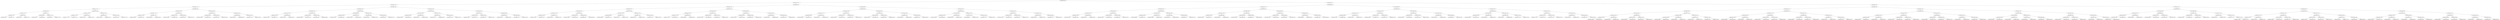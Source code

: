digraph G{
484048242 [label="Node{data=[3822, 3822]}"]
484048242 -> 2021310589
2021310589 [label="Node{data=[2671, 2671]}"]
2021310589 -> 629619532
629619532 [label="Node{data=[2074, 2074]}"]
629619532 -> 1891809349
1891809349 [label="Node{data=[1192, 1192]}"]
1891809349 -> 597944642
597944642 [label="Node{data=[1176, 1176]}"]
597944642 -> 225754211
225754211 [label="Node{data=[785, 785]}"]
225754211 -> 288730074
288730074 [label="Node{data=[719, 719]}"]
288730074 -> 1951410473
1951410473 [label="Node{data=[702, 702]}"]
1951410473 -> 1216685848
1216685848 [label="Node{data=[673, 673]}"]
1951410473 -> 1614417359
1614417359 [label="Node{data=[714, 714]}"]
288730074 -> 1550647657
1550647657 [label="Node{data=[756, 756]}"]
1550647657 -> 687956652
687956652 [label="Node{data=[749, 749]}"]
1550647657 -> 1214066035
1214066035 [label="Node{data=[776, 776]}"]
225754211 -> 2017002946
2017002946 [label="Node{data=[871, 871]}"]
2017002946 -> 1290479077
1290479077 [label="Node{data=[805, 805]}"]
1290479077 -> 1851599574
1851599574 [label="Node{data=[804, 804]}"]
1290479077 -> 1338680539
1338680539 [label="Node{data=[806, 806]}"]
2017002946 -> 2137898997
2137898997 [label="Node{data=[1174, 1174]}"]
2137898997 -> 1782348272
1782348272 [label="Node{data=[885, 885]}"]
2137898997 -> 1840313851
1840313851 [label="Node{data=[1175, 1175]}"]
597944642 -> 2009491690
2009491690 [label="Node{data=[1184, 1184]}"]
2009491690 -> 1699148784
1699148784 [label="Node{data=[1180, 1180]}"]
1699148784 -> 1824318801
1824318801 [label="Node{data=[1178, 1178]}"]
1824318801 -> 105499152
105499152 [label="Node{data=[1177, 1177]}"]
1824318801 -> 1108112139
1108112139 [label="Node{data=[1179, 1179]}"]
1699148784 -> 268943817
268943817 [label="Node{data=[1182, 1182]}"]
268943817 -> 463091957
463091957 [label="Node{data=[1181, 1181]}"]
268943817 -> 1405839580
1405839580 [label="Node{data=[1183, 1183]}"]
2009491690 -> 1929305477
1929305477 [label="Node{data=[1188, 1188]}"]
1929305477 -> 1557742490
1557742490 [label="Node{data=[1186, 1186]}"]
1557742490 -> 374248804
374248804 [label="Node{data=[1185, 1185]}"]
1557742490 -> 516657913
516657913 [label="Node{data=[1187, 1187]}"]
1929305477 -> 450721360
450721360 [label="Node{data=[1190, 1190]}"]
450721360 -> 202253058
202253058 [label="Node{data=[1189, 1189]}"]
450721360 -> 1854501458
1854501458 [label="Node{data=[1191, 1191]}"]
1891809349 -> 748124448
748124448 [label="Node{data=[2058, 2058]}"]
748124448 -> 1560929556
1560929556 [label="Node{data=[1629, 1629]}"]
1560929556 -> 543349636
543349636 [label="Node{data=[1511, 1511]}"]
543349636 -> 89929272
89929272 [label="Node{data=[1194, 1194]}"]
89929272 -> 311755210
311755210 [label="Node{data=[1193, 1193]}"]
89929272 -> 2516937
2516937 [label="Node{data=[1195, 1195]}"]
543349636 -> 908997298
908997298 [label="Node{data=[1577, 1577]}"]
908997298 -> 1386688441
1386688441 [label="Node{data=[1530, 1530]}"]
908997298 -> 1753673590
1753673590 [label="Node{data=[1580, 1580]}"]
1560929556 -> 1529726336
1529726336 [label="Node{data=[2054, 2054]}"]
1529726336 -> 483514357
483514357 [label="Node{data=[1795, 1795]}"]
483514357 -> 2002839857
2002839857 [label="Node{data=[1638, 1638]}"]
483514357 -> 675431924
675431924 [label="Node{data=[2053, 2053]}"]
1529726336 -> 494310585
494310585 [label="Node{data=[2056, 2056]}"]
494310585 -> 260740765
260740765 [label="Node{data=[2055, 2055]}"]
494310585 -> 2144591676
2144591676 [label="Node{data=[2057, 2057]}"]
748124448 -> 1157912791
1157912791 [label="Node{data=[2066, 2066]}"]
1157912791 -> 1828638610
1828638610 [label="Node{data=[2062, 2062]}"]
1828638610 -> 932942574
932942574 [label="Node{data=[2060, 2060]}"]
932942574 -> 1448120606
1448120606 [label="Node{data=[2059, 2059]}"]
932942574 -> 829798883
829798883 [label="Node{data=[2061, 2061]}"]
1828638610 -> 736981504
736981504 [label="Node{data=[2064, 2064]}"]
736981504 -> 1082820977
1082820977 [label="Node{data=[2063, 2063]}"]
736981504 -> 310388767
310388767 [label="Node{data=[2065, 2065]}"]
1157912791 -> 237383949
237383949 [label="Node{data=[2070, 2070]}"]
237383949 -> 1318797243
1318797243 [label="Node{data=[2068, 2068]}"]
1318797243 -> 1523508760
1523508760 [label="Node{data=[2067, 2067]}"]
1318797243 -> 1226702222
1226702222 [label="Node{data=[2069, 2069]}"]
237383949 -> 1988887545
1988887545 [label="Node{data=[2072, 2072]}"]
1988887545 -> 1644006516
1644006516 [label="Node{data=[2071, 2071]}"]
1988887545 -> 1278105717
1278105717 [label="Node{data=[2073, 2073]}"]
629619532 -> 1786326515
1786326515 [label="Node{data=[2602, 2602]}"]
1786326515 -> 2096916622
2096916622 [label="Node{data=[2586, 2586]}"]
2096916622 -> 1911539017
1911539017 [label="Node{data=[2082, 2082]}"]
1911539017 -> 1329387249
1329387249 [label="Node{data=[2078, 2078]}"]
1329387249 -> 1812560976
1812560976 [label="Node{data=[2076, 2076]}"]
1812560976 -> 1940836679
1940836679 [label="Node{data=[2075, 2075]}"]
1812560976 -> 2086967286
2086967286 [label="Node{data=[2077, 2077]}"]
1329387249 -> 1430670805
1430670805 [label="Node{data=[2080, 2080]}"]
1430670805 -> 1921663185
1921663185 [label="Node{data=[2079, 2079]}"]
1430670805 -> 2007733038
2007733038 [label="Node{data=[2081, 2081]}"]
1911539017 -> 791179530
791179530 [label="Node{data=[2546, 2546]}"]
791179530 -> 1223141855
1223141855 [label="Node{data=[2084, 2084]}"]
1223141855 -> 1758192858
1758192858 [label="Node{data=[2083, 2083]}"]
1223141855 -> 1129457678
1129457678 [label="Node{data=[2107, 2107]}"]
791179530 -> 790536527
790536527 [label="Node{data=[2584, 2584]}"]
790536527 -> 1522682914
1522682914 [label="Node{data=[2583, 2583]}"]
790536527 -> 1838714516
1838714516 [label="Node{data=[2585, 2585]}"]
2096916622 -> 1062783345
1062783345 [label="Node{data=[2594, 2594]}"]
1062783345 -> 1695945484
1695945484 [label="Node{data=[2590, 2590]}"]
1695945484 -> 763228368
763228368 [label="Node{data=[2588, 2588]}"]
763228368 -> 70793157
70793157 [label="Node{data=[2587, 2587]}"]
763228368 -> 2102556018
2102556018 [label="Node{data=[2589, 2589]}"]
1695945484 -> 680105895
680105895 [label="Node{data=[2592, 2592]}"]
680105895 -> 1789921558
1789921558 [label="Node{data=[2591, 2591]}"]
680105895 -> 796106138
796106138 [label="Node{data=[2593, 2593]}"]
1062783345 -> 1105495267
1105495267 [label="Node{data=[2598, 2598]}"]
1105495267 -> 624170967
624170967 [label="Node{data=[2596, 2596]}"]
624170967 -> 1327907550
1327907550 [label="Node{data=[2595, 2595]}"]
624170967 -> 2081069549
2081069549 [label="Node{data=[2597, 2597]}"]
1105495267 -> 430758163
430758163 [label="Node{data=[2600, 2600]}"]
430758163 -> 472117086
472117086 [label="Node{data=[2599, 2599]}"]
430758163 -> 1634631350
1634631350 [label="Node{data=[2601, 2601]}"]
1786326515 -> 1224955527
1224955527 [label="Node{data=[2618, 2618]}"]
1224955527 -> 915962613
915962613 [label="Node{data=[2610, 2610]}"]
915962613 -> 893528679
893528679 [label="Node{data=[2606, 2606]}"]
893528679 -> 659257783
659257783 [label="Node{data=[2604, 2604]}"]
659257783 -> 1957672119
1957672119 [label="Node{data=[2603, 2603]}"]
659257783 -> 26556165
26556165 [label="Node{data=[2605, 2605]}"]
893528679 -> 631252034
631252034 [label="Node{data=[2608, 2608]}"]
631252034 -> 1507489664
1507489664 [label="Node{data=[2607, 2607]}"]
631252034 -> 1348041216
1348041216 [label="Node{data=[2609, 2609]}"]
915962613 -> 2019316241
2019316241 [label="Node{data=[2614, 2614]}"]
2019316241 -> 1551563628
1551563628 [label="Node{data=[2612, 2612]}"]
1551563628 -> 1452728596
1452728596 [label="Node{data=[2611, 2611]}"]
1551563628 -> 1292110012
1292110012 [label="Node{data=[2613, 2613]}"]
2019316241 -> 1473382359
1473382359 [label="Node{data=[2616, 2616]}"]
1473382359 -> 1559767002
1559767002 [label="Node{data=[2615, 2615]}"]
1473382359 -> 1023931152
1023931152 [label="Node{data=[2617, 2617]}"]
1224955527 -> 1353407972
1353407972 [label="Node{data=[2626, 2626]}"]
1353407972 -> 385881241
385881241 [label="Node{data=[2622, 2622]}"]
385881241 -> 173750100
173750100 [label="Node{data=[2620, 2620]}"]
173750100 -> 147249788
147249788 [label="Node{data=[2619, 2619]}"]
173750100 -> 34136829
34136829 [label="Node{data=[2621, 2621]}"]
385881241 -> 356223737
356223737 [label="Node{data=[2624, 2624]}"]
356223737 -> 1175060125
1175060125 [label="Node{data=[2623, 2623]}"]
356223737 -> 2015545626
2015545626 [label="Node{data=[2625, 2625]}"]
1353407972 -> 1039713257
1039713257 [label="Node{data=[2630, 2630]}"]
1039713257 -> 1952312045
1952312045 [label="Node{data=[2628, 2628]}"]
1952312045 -> 2099847149
2099847149 [label="Node{data=[2627, 2627]}"]
1952312045 -> 330130251
330130251 [label="Node{data=[2629, 2629]}"]
1039713257 -> 1756437852
1756437852 [label="Node{data=[2669, 2669]}"]
1756437852 -> 1939904549
1939904549 [label="Node{data=[2631, 2631]}"]
1756437852 -> 1178810315
1178810315 [label="Node{data=[2670, 2670]}"]
2021310589 -> 1041019763
1041019763 [label="Node{data=[3507, 3507]}"]
1041019763 -> 1589051923
1589051923 [label="Node{data=[2746, 2746]}"]
1589051923 -> 698472528
698472528 [label="Node{data=[2687, 2687]}"]
698472528 -> 1979928512
1979928512 [label="Node{data=[2679, 2679]}"]
1979928512 -> 760216920
760216920 [label="Node{data=[2675, 2675]}"]
760216920 -> 1259263352
1259263352 [label="Node{data=[2673, 2673]}"]
1259263352 -> 1816848145
1816848145 [label="Node{data=[2672, 2672]}"]
1259263352 -> 6019095
6019095 [label="Node{data=[2674, 2674]}"]
760216920 -> 1378631801
1378631801 [label="Node{data=[2677, 2677]}"]
1378631801 -> 1874127441
1874127441 [label="Node{data=[2676, 2676]}"]
1378631801 -> 1425926873
1425926873 [label="Node{data=[2678, 2678]}"]
1979928512 -> 179833649
179833649 [label="Node{data=[2683, 2683]}"]
179833649 -> 975678871
975678871 [label="Node{data=[2681, 2681]}"]
975678871 -> 1921597152
1921597152 [label="Node{data=[2680, 2680]}"]
975678871 -> 1226418506
1226418506 [label="Node{data=[2682, 2682]}"]
179833649 -> 53662427
53662427 [label="Node{data=[2685, 2685]}"]
53662427 -> 83790911
83790911 [label="Node{data=[2684, 2684]}"]
53662427 -> 1060887678
1060887678 [label="Node{data=[2686, 2686]}"]
698472528 -> 996962602
996962602 [label="Node{data=[2729, 2729]}"]
996962602 -> 777902230
777902230 [label="Node{data=[2725, 2725]}"]
777902230 -> 1588733462
1588733462 [label="Node{data=[2689, 2689]}"]
1588733462 -> 1066125714
1066125714 [label="Node{data=[2688, 2688]}"]
1588733462 -> 1731594856
1731594856 [label="Node{data=[2724, 2724]}"]
777902230 -> 670037872
670037872 [label="Node{data=[2727, 2727]}"]
670037872 -> 1747117837
1747117837 [label="Node{data=[2726, 2726]}"]
670037872 -> 159675586
159675586 [label="Node{data=[2728, 2728]}"]
996962602 -> 1580620496
1580620496 [label="Node{data=[2733, 2733]}"]
1580620496 -> 104489489
104489489 [label="Node{data=[2731, 2731]}"]
104489489 -> 2036328276
2036328276 [label="Node{data=[2730, 2730]}"]
104489489 -> 1398259417
1398259417 [label="Node{data=[2732, 2732]}"]
1580620496 -> 1071357625
1071357625 [label="Node{data=[2735, 2735]}"]
1071357625 -> 1789151673
1789151673 [label="Node{data=[2734, 2734]}"]
1071357625 -> 1825011454
1825011454 [label="Node{data=[2736, 2736]}"]
1589051923 -> 34127049
34127049 [label="Node{data=[3478, 3478]}"]
34127049 -> 1631966311
1631966311 [label="Node{data=[2836, 2836]}"]
1631966311 -> 694460535
694460535 [label="Node{data=[2832, 2832]}"]
694460535 -> 2126730019
2126730019 [label="Node{data=[2775, 2775]}"]
2126730019 -> 971658950
971658950 [label="Node{data=[2761, 2761]}"]
2126730019 -> 1992514416
1992514416 [label="Node{data=[2831, 2831]}"]
694460535 -> 2057845447
2057845447 [label="Node{data=[2834, 2834]}"]
2057845447 -> 504771834
504771834 [label="Node{data=[2833, 2833]}"]
2057845447 -> 1965100440
1965100440 [label="Node{data=[2835, 2835]}"]
1631966311 -> 433438871
433438871 [label="Node{data=[2882, 2882]}"]
433438871 -> 571518824
571518824 [label="Node{data=[2851, 2851]}"]
571518824 -> 219086388
219086388 [label="Node{data=[2837, 2837]}"]
571518824 -> 1883140032
1883140032 [label="Node{data=[2869, 2869]}"]
433438871 -> 1205393448
1205393448 [label="Node{data=[2892, 2892]}"]
1205393448 -> 1611940948
1611940948 [label="Node{data=[2888, 2888]}"]
1205393448 -> 437381436
437381436 [label="Node{data=[3451, 3451]}"]
34127049 -> 424859089
424859089 [label="Node{data=[3486, 3486]}"]
424859089 -> 407521099
407521099 [label="Node{data=[3482, 3482]}"]
407521099 -> 1522435826
1522435826 [label="Node{data=[3480, 3480]}"]
1522435826 -> 1341381776
1341381776 [label="Node{data=[3479, 3479]}"]
1522435826 -> 1073771746
1073771746 [label="Node{data=[3481, 3481]}"]
407521099 -> 179966902
179966902 [label="Node{data=[3484, 3484]}"]
179966902 -> 614309125
614309125 [label="Node{data=[3483, 3483]}"]
179966902 -> 1968951898
1968951898 [label="Node{data=[3485, 3485]}"]
424859089 -> 918490999
918490999 [label="Node{data=[3490, 3490]}"]
918490999 -> 1824693685
1824693685 [label="Node{data=[3488, 3488]}"]
1824693685 -> 612319389
612319389 [label="Node{data=[3487, 3487]}"]
1824693685 -> 261984074
261984074 [label="Node{data=[3489, 3489]}"]
918490999 -> 1092091257
1092091257 [label="Node{data=[3505, 3505]}"]
1092091257 -> 968945627
968945627 [label="Node{data=[3491, 3491]}"]
1092091257 -> 1734683606
1734683606 [label="Node{data=[3506, 3506]}"]
1041019763 -> 73473967
73473967 [label="Node{data=[3650, 3650]}"]
73473967 -> 2053359215
2053359215 [label="Node{data=[3523, 3523]}"]
2053359215 -> 1147355343
1147355343 [label="Node{data=[3515, 3515]}"]
1147355343 -> 169277454
169277454 [label="Node{data=[3511, 3511]}"]
169277454 -> 101061252
101061252 [label="Node{data=[3509, 3509]}"]
101061252 -> 1647508629
1647508629 [label="Node{data=[3508, 3508]}"]
101061252 -> 1015655716
1015655716 [label="Node{data=[3510, 3510]}"]
169277454 -> 23258163
23258163 [label="Node{data=[3513, 3513]}"]
23258163 -> 935744681
935744681 [label="Node{data=[3512, 3512]}"]
23258163 -> 1122353296
1122353296 [label="Node{data=[3514, 3514]}"]
1147355343 -> 871671141
871671141 [label="Node{data=[3519, 3519]}"]
871671141 -> 622955604
622955604 [label="Node{data=[3517, 3517]}"]
622955604 -> 549975877
549975877 [label="Node{data=[3516, 3516]}"]
622955604 -> 1279935117
1279935117 [label="Node{data=[3518, 3518]}"]
871671141 -> 1518537196
1518537196 [label="Node{data=[3521, 3521]}"]
1518537196 -> 1944681924
1944681924 [label="Node{data=[3520, 3520]}"]
1518537196 -> 1812709667
1812709667 [label="Node{data=[3522, 3522]}"]
2053359215 -> 1925953541
1925953541 [label="Node{data=[3642, 3642]}"]
1925953541 -> 818217945
818217945 [label="Node{data=[3638, 3638]}"]
818217945 -> 142237528
142237528 [label="Node{data=[3636, 3636]}"]
142237528 -> 977966509
977966509 [label="Node{data=[3524, 3524]}"]
142237528 -> 367925617
367925617 [label="Node{data=[3637, 3637]}"]
818217945 -> 221055966
221055966 [label="Node{data=[3640, 3640]}"]
221055966 -> 1475810748
1475810748 [label="Node{data=[3639, 3639]}"]
221055966 -> 972948754
972948754 [label="Node{data=[3641, 3641]}"]
1925953541 -> 1555998413
1555998413 [label="Node{data=[3646, 3646]}"]
1555998413 -> 967325055
967325055 [label="Node{data=[3644, 3644]}"]
967325055 -> 1444777219
1444777219 [label="Node{data=[3643, 3643]}"]
967325055 -> 528663623
528663623 [label="Node{data=[3645, 3645]}"]
1555998413 -> 908296628
908296628 [label="Node{data=[3648, 3648]}"]
908296628 -> 1322797506
1322797506 [label="Node{data=[3647, 3647]}"]
908296628 -> 1947709583
1947709583 [label="Node{data=[3649, 3649]}"]
73473967 -> 2109661878
2109661878 [label="Node{data=[3750, 3750]}"]
2109661878 -> 1471865492
1471865492 [label="Node{data=[3658, 3658]}"]
1471865492 -> 1528834040
1528834040 [label="Node{data=[3654, 3654]}"]
1528834040 -> 310015963
310015963 [label="Node{data=[3652, 3652]}"]
310015963 -> 408657008
408657008 [label="Node{data=[3651, 3651]}"]
310015963 -> 410350509
410350509 [label="Node{data=[3653, 3653]}"]
1528834040 -> 1110481084
1110481084 [label="Node{data=[3656, 3656]}"]
1110481084 -> 62253966
62253966 [label="Node{data=[3655, 3655]}"]
1110481084 -> 1204379540
1204379540 [label="Node{data=[3657, 3657]}"]
1471865492 -> 1947378907
1947378907 [label="Node{data=[3746, 3746]}"]
1947378907 -> 849422237
849422237 [label="Node{data=[3707, 3707]}"]
849422237 -> 509891548
509891548 [label="Node{data=[3659, 3659]}"]
849422237 -> 324835963
324835963 [label="Node{data=[3745, 3745]}"]
1947378907 -> 1921634487
1921634487 [label="Node{data=[3748, 3748]}"]
1921634487 -> 1227857076
1227857076 [label="Node{data=[3747, 3747]}"]
1921634487 -> 1978256638
1978256638 [label="Node{data=[3749, 3749]}"]
2109661878 -> 43065210
43065210 [label="Node{data=[3758, 3758]}"]
43065210 -> 1042381815
1042381815 [label="Node{data=[3754, 3754]}"]
1042381815 -> 190749371
190749371 [label="Node{data=[3752, 3752]}"]
190749371 -> 812329234
812329234 [label="Node{data=[3751, 3751]}"]
190749371 -> 982227626
982227626 [label="Node{data=[3753, 3753]}"]
1042381815 -> 264282319
264282319 [label="Node{data=[3756, 3756]}"]
264282319 -> 1890875598
1890875598 [label="Node{data=[3755, 3755]}"]
264282319 -> 427748467
427748467 [label="Node{data=[3757, 3757]}"]
43065210 -> 2135321404
2135321404 [label="Node{data=[3816, 3816]}"]
2135321404 -> 1963616963
1963616963 [label="Node{data=[3760, 3760]}"]
1963616963 -> 648748708
648748708 [label="Node{data=[3759, 3759]}"]
1963616963 -> 1222140790
1222140790 [label="Node{data=[3799, 3799]}"]
2135321404 -> 67890906
67890906 [label="Node{data=[3820, 3820]}"]
67890906 -> 577880298
577880298 [label="Node{data=[3819, 3819]}"]
67890906 -> 1557242942
1557242942 [label="Node{data=[3821, 3821]}"]
484048242 -> 1461300993
1461300993 [label="Node{data=[4847, 4847]}"]
1461300993 -> 205518342
205518342 [label="Node{data=[3906, 3906]}"]
205518342 -> 551879163
551879163 [label="Node{data=[3874, 3874]}"]
551879163 -> 1900323213
1900323213 [label="Node{data=[3838, 3838]}"]
1900323213 -> 1799317763
1799317763 [label="Node{data=[3830, 3830]}"]
1799317763 -> 415444388
415444388 [label="Node{data=[3826, 3826]}"]
415444388 -> 270605726
270605726 [label="Node{data=[3824, 3824]}"]
270605726 -> 1144889054
1144889054 [label="Node{data=[3823, 3823]}"]
270605726 -> 1423609899
1423609899 [label="Node{data=[3825, 3825]}"]
415444388 -> 1433741593
1433741593 [label="Node{data=[3828, 3828]}"]
1433741593 -> 1302336452
1302336452 [label="Node{data=[3827, 3827]}"]
1433741593 -> 1707323328
1707323328 [label="Node{data=[3829, 3829]}"]
1799317763 -> 1704472731
1704472731 [label="Node{data=[3834, 3834]}"]
1704472731 -> 433709264
433709264 [label="Node{data=[3832, 3832]}"]
433709264 -> 1412099612
1412099612 [label="Node{data=[3831, 3831]}"]
433709264 -> 753919734
753919734 [label="Node{data=[3833, 3833]}"]
1704472731 -> 139921176
139921176 [label="Node{data=[3836, 3836]}"]
139921176 -> 1583266210
1583266210 [label="Node{data=[3835, 3835]}"]
139921176 -> 1569191547
1569191547 [label="Node{data=[3837, 3837]}"]
1900323213 -> 244085611
244085611 [label="Node{data=[3846, 3846]}"]
244085611 -> 1045678693
1045678693 [label="Node{data=[3842, 3842]}"]
1045678693 -> 367785892
367785892 [label="Node{data=[3840, 3840]}"]
367785892 -> 2008936268
2008936268 [label="Node{data=[3839, 3839]}"]
367785892 -> 440917499
440917499 [label="Node{data=[3841, 3841]}"]
1045678693 -> 988228660
988228660 [label="Node{data=[3844, 3844]}"]
988228660 -> 1895541275
1895541275 [label="Node{data=[3843, 3843]}"]
988228660 -> 1755638983
1755638983 [label="Node{data=[3845, 3845]}"]
244085611 -> 1286102061
1286102061 [label="Node{data=[3866, 3866]}"]
1286102061 -> 1328373504
1328373504 [label="Node{data=[3864, 3864]}"]
1328373504 -> 1647021964
1647021964 [label="Node{data=[3849, 3849]}"]
1328373504 -> 757499354
757499354 [label="Node{data=[3865, 3865]}"]
1286102061 -> 593624423
593624423 [label="Node{data=[3869, 3869]}"]
593624423 -> 110195540
110195540 [label="Node{data=[3867, 3867]}"]
593624423 -> 947440613
947440613 [label="Node{data=[3873, 3873]}"]
551879163 -> 560562533
560562533 [label="Node{data=[3890, 3890]}"]
560562533 -> 231725802
231725802 [label="Node{data=[3882, 3882]}"]
231725802 -> 4789204
4789204 [label="Node{data=[3878, 3878]}"]
4789204 -> 2115033051
2115033051 [label="Node{data=[3876, 3876]}"]
2115033051 -> 329192405
329192405 [label="Node{data=[3875, 3875]}"]
2115033051 -> 1618252742
1618252742 [label="Node{data=[3877, 3877]}"]
4789204 -> 686554031
686554031 [label="Node{data=[3880, 3880]}"]
686554031 -> 1354588006
1354588006 [label="Node{data=[3879, 3879]}"]
686554031 -> 1004011295
1004011295 [label="Node{data=[3881, 3881]}"]
231725802 -> 2147066112
2147066112 [label="Node{data=[3886, 3886]}"]
2147066112 -> 146283475
146283475 [label="Node{data=[3884, 3884]}"]
146283475 -> 851719117
851719117 [label="Node{data=[3883, 3883]}"]
146283475 -> 921640333
921640333 [label="Node{data=[3885, 3885]}"]
2147066112 -> 78400497
78400497 [label="Node{data=[3888, 3888]}"]
78400497 -> 1275248180
1275248180 [label="Node{data=[3887, 3887]}"]
78400497 -> 1598797346
1598797346 [label="Node{data=[3889, 3889]}"]
560562533 -> 285657907
285657907 [label="Node{data=[3898, 3898]}"]
285657907 -> 1997797665
1997797665 [label="Node{data=[3894, 3894]}"]
1997797665 -> 783878889
783878889 [label="Node{data=[3892, 3892]}"]
783878889 -> 742474682
742474682 [label="Node{data=[3891, 3891]}"]
783878889 -> 188308050
188308050 [label="Node{data=[3893, 3893]}"]
1997797665 -> 1670078693
1670078693 [label="Node{data=[3896, 3896]}"]
1670078693 -> 84135999
84135999 [label="Node{data=[3895, 3895]}"]
1670078693 -> 603525046
603525046 [label="Node{data=[3897, 3897]}"]
285657907 -> 1649617489
1649617489 [label="Node{data=[3902, 3902]}"]
1649617489 -> 1516757686
1516757686 [label="Node{data=[3900, 3900]}"]
1516757686 -> 1098798061
1098798061 [label="Node{data=[3899, 3899]}"]
1516757686 -> 705781963
705781963 [label="Node{data=[3901, 3901]}"]
1649617489 -> 1374410362
1374410362 [label="Node{data=[3904, 3904]}"]
1374410362 -> 880606371
880606371 [label="Node{data=[3903, 3903]}"]
1374410362 -> 120467706
120467706 [label="Node{data=[3905, 3905]}"]
205518342 -> 639115244
639115244 [label="Node{data=[3938, 3938]}"]
639115244 -> 693060947
693060947 [label="Node{data=[3922, 3922]}"]
693060947 -> 2055552317
2055552317 [label="Node{data=[3914, 3914]}"]
2055552317 -> 207256439
207256439 [label="Node{data=[3910, 3910]}"]
207256439 -> 1784406639
1784406639 [label="Node{data=[3908, 3908]}"]
1784406639 -> 963463082
963463082 [label="Node{data=[3907, 3907]}"]
1784406639 -> 1783818607
1783818607 [label="Node{data=[3909, 3909]}"]
207256439 -> 890025617
890025617 [label="Node{data=[3912, 3912]}"]
890025617 -> 7430853
7430853 [label="Node{data=[3911, 3911]}"]
890025617 -> 1408378230
1408378230 [label="Node{data=[3913, 3913]}"]
2055552317 -> 781629430
781629430 [label="Node{data=[3918, 3918]}"]
781629430 -> 2122196107
2122196107 [label="Node{data=[3916, 3916]}"]
2122196107 -> 1972508363
1972508363 [label="Node{data=[3915, 3915]}"]
2122196107 -> 923358362
923358362 [label="Node{data=[3917, 3917]}"]
781629430 -> 742096010
742096010 [label="Node{data=[3920, 3920]}"]
742096010 -> 594436090
594436090 [label="Node{data=[3919, 3919]}"]
742096010 -> 1185886482
1185886482 [label="Node{data=[3921, 3921]}"]
693060947 -> 998179033
998179033 [label="Node{data=[3930, 3930]}"]
998179033 -> 1280828432
1280828432 [label="Node{data=[3926, 3926]}"]
1280828432 -> 496497647
496497647 [label="Node{data=[3924, 3924]}"]
496497647 -> 571438830
571438830 [label="Node{data=[3923, 3923]}"]
496497647 -> 1630917566
1630917566 [label="Node{data=[3925, 3925]}"]
1280828432 -> 313646316
313646316 [label="Node{data=[3928, 3928]}"]
313646316 -> 807099870
807099870 [label="Node{data=[3927, 3927]}"]
313646316 -> 1769665845
1769665845 [label="Node{data=[3929, 3929]}"]
998179033 -> 647852935
647852935 [label="Node{data=[3934, 3934]}"]
647852935 -> 978820356
978820356 [label="Node{data=[3932, 3932]}"]
978820356 -> 1355338301
1355338301 [label="Node{data=[3931, 3931]}"]
978820356 -> 1856325196
1856325196 [label="Node{data=[3933, 3933]}"]
647852935 -> 594084180
594084180 [label="Node{data=[3936, 3936]}"]
594084180 -> 634394496
634394496 [label="Node{data=[3935, 3935]}"]
594084180 -> 857694269
857694269 [label="Node{data=[3937, 3937]}"]
639115244 -> 2009913140
2009913140 [label="Node{data=[4746, 4746]}"]
2009913140 -> 474225464
474225464 [label="Node{data=[3946, 3946]}"]
474225464 -> 957182759
957182759 [label="Node{data=[3942, 3942]}"]
957182759 -> 1910239923
1910239923 [label="Node{data=[3940, 3940]}"]
1910239923 -> 1623195339
1623195339 [label="Node{data=[3939, 3939]}"]
1910239923 -> 1553904703
1553904703 [label="Node{data=[3941, 3941]}"]
957182759 -> 249065664
249065664 [label="Node{data=[3944, 3944]}"]
249065664 -> 540562882
540562882 [label="Node{data=[3943, 3943]}"]
249065664 -> 1072606888
1072606888 [label="Node{data=[3945, 3945]}"]
474225464 -> 385407526
385407526 [label="Node{data=[4382, 4382]}"]
385407526 -> 1533802057
1533802057 [label="Node{data=[3948, 3948]}"]
1533802057 -> 966737571
966737571 [label="Node{data=[3947, 3947]}"]
1533802057 -> 1934515414
1934515414 [label="Node{data=[3949, 3949]}"]
385407526 -> 599228787
599228787 [label="Node{data=[4744, 4744]}"]
599228787 -> 669704946
669704946 [label="Node{data=[4707, 4707]}"]
599228787 -> 1740683914
1740683914 [label="Node{data=[4745, 4745]}"]
2009913140 -> 1726603848
1726603848 [label="Node{data=[4754, 4754]}"]
1726603848 -> 2043300863
2043300863 [label="Node{data=[4750, 4750]}"]
2043300863 -> 164092742
164092742 [label="Node{data=[4748, 4748]}"]
164092742 -> 1798382622
1798382622 [label="Node{data=[4747, 4747]}"]
164092742 -> 1122197650
1122197650 [label="Node{data=[4749, 4749]}"]
2043300863 -> 1776115330
1776115330 [label="Node{data=[4752, 4752]}"]
1776115330 -> 1593287956
1593287956 [label="Node{data=[4751, 4751]}"]
1776115330 -> 1015311104
1015311104 [label="Node{data=[4753, 4753]}"]
1726603848 -> 1706720242
1706720242 [label="Node{data=[4843, 4843]}"]
1706720242 -> 1712324745
1712324745 [label="Node{data=[4810, 4810]}"]
1712324745 -> 86824538
86824538 [label="Node{data=[4755, 4755]}"]
1712324745 -> 451899796
451899796 [label="Node{data=[4842, 4842]}"]
1706720242 -> 750578896
750578896 [label="Node{data=[4845, 4845]}"]
750578896 -> 1246668166
1246668166 [label="Node{data=[4844, 4844]}"]
750578896 -> 691221651
691221651 [label="Node{data=[4846, 4846]}"]
1461300993 -> 1219597296
1219597296 [label="Node{data=[6827, 6827]}"]
1219597296 -> 52440154
52440154 [label="Node{data=[6318, 6318]}"]
52440154 -> 1014881069
1014881069 [label="Node{data=[4879, 4879]}"]
1014881069 -> 215672733
215672733 [label="Node{data=[4863, 4863]}"]
215672733 -> 1211161573
1211161573 [label="Node{data=[4855, 4855]}"]
1211161573 -> 1248885829
1248885829 [label="Node{data=[4851, 4851]}"]
1248885829 -> 403075733
403075733 [label="Node{data=[4849, 4849]}"]
403075733 -> 1127979015
1127979015 [label="Node{data=[4848, 4848]}"]
403075733 -> 228236406
228236406 [label="Node{data=[4850, 4850]}"]
1248885829 -> 1145129940
1145129940 [label="Node{data=[4853, 4853]}"]
1145129940 -> 1878530835
1878530835 [label="Node{data=[4852, 4852]}"]
1145129940 -> 1880907083
1880907083 [label="Node{data=[4854, 4854]}"]
1211161573 -> 691803666
691803666 [label="Node{data=[4859, 4859]}"]
691803666 -> 1743648522
1743648522 [label="Node{data=[4857, 4857]}"]
1743648522 -> 1222793319
1222793319 [label="Node{data=[4856, 4856]}"]
1743648522 -> 1510384181
1510384181 [label="Node{data=[4858, 4858]}"]
691803666 -> 331588577
331588577 [label="Node{data=[4861, 4861]}"]
331588577 -> 463360820
463360820 [label="Node{data=[4860, 4860]}"]
331588577 -> 1105531200
1105531200 [label="Node{data=[4862, 4862]}"]
215672733 -> 782042179
782042179 [label="Node{data=[4871, 4871]}"]
782042179 -> 542078682
542078682 [label="Node{data=[4867, 4867]}"]
542078682 -> 1235322388
1235322388 [label="Node{data=[4865, 4865]}"]
1235322388 -> 547873137
547873137 [label="Node{data=[4864, 4864]}"]
1235322388 -> 1725847098
1725847098 [label="Node{data=[4866, 4866]}"]
542078682 -> 1031538077
1031538077 [label="Node{data=[4869, 4869]}"]
1031538077 -> 2015933696
2015933696 [label="Node{data=[4868, 4868]}"]
1031538077 -> 1729851165
1729851165 [label="Node{data=[4870, 4870]}"]
782042179 -> 1944095298
1944095298 [label="Node{data=[4875, 4875]}"]
1944095298 -> 778905934
778905934 [label="Node{data=[4873, 4873]}"]
778905934 -> 324016438
324016438 [label="Node{data=[4872, 4872]}"]
778905934 -> 797962182
797962182 [label="Node{data=[4874, 4874]}"]
1944095298 -> 1489683183
1489683183 [label="Node{data=[4877, 4877]}"]
1489683183 -> 531277793
531277793 [label="Node{data=[4876, 4876]}"]
1489683183 -> 203457675
203457675 [label="Node{data=[4878, 4878]}"]
1014881069 -> 1552005910
1552005910 [label="Node{data=[6302, 6302]}"]
1552005910 -> 1389545427
1389545427 [label="Node{data=[5516, 5516]}"]
1389545427 -> 411957191
411957191 [label="Node{data=[4883, 4883]}"]
411957191 -> 268516481
268516481 [label="Node{data=[4881, 4881]}"]
268516481 -> 1099525276
1099525276 [label="Node{data=[4880, 4880]}"]
268516481 -> 94488353
94488353 [label="Node{data=[4882, 4882]}"]
411957191 -> 1919237021
1919237021 [label="Node{data=[5468, 5468]}"]
1919237021 -> 1805251684
1805251684 [label="Node{data=[4930, 4930]}"]
1919237021 -> 1644070919
1644070919 [label="Node{data=[5503, 5503]}"]
1389545427 -> 1785582550
1785582550 [label="Node{data=[5664, 5664]}"]
1785582550 -> 823112917
823112917 [label="Node{data=[5529, 5529]}"]
823112917 -> 353455172
353455172 [label="Node{data=[5527, 5527]}"]
823112917 -> 3821649
3821649 [label="Node{data=[5543, 5543]}"]
1785582550 -> 80593123
80593123 [label="Node{data=[5881, 5881]}"]
80593123 -> 1218999731
1218999731 [label="Node{data=[5748, 5748]}"]
80593123 -> 1472492430
1472492430 [label="Node{data=[5983, 5983]}"]
1552005910 -> 95291903
95291903 [label="Node{data=[6310, 6310]}"]
95291903 -> 1863195505
1863195505 [label="Node{data=[6306, 6306]}"]
1863195505 -> 1686175438
1686175438 [label="Node{data=[6304, 6304]}"]
1686175438 -> 271366611
271366611 [label="Node{data=[6303, 6303]}"]
1686175438 -> 1706601432
1706601432 [label="Node{data=[6305, 6305]}"]
1863195505 -> 2054349197
2054349197 [label="Node{data=[6308, 6308]}"]
2054349197 -> 434574979
434574979 [label="Node{data=[6307, 6307]}"]
2054349197 -> 1819330125
1819330125 [label="Node{data=[6309, 6309]}"]
95291903 -> 1278629488
1278629488 [label="Node{data=[6314, 6314]}"]
1278629488 -> 564504818
564504818 [label="Node{data=[6312, 6312]}"]
564504818 -> 5759307
5759307 [label="Node{data=[6311, 6311]}"]
564504818 -> 1786711458
1786711458 [label="Node{data=[6313, 6313]}"]
1278629488 -> 335827787
335827787 [label="Node{data=[6316, 6316]}"]
335827787 -> 409639681
409639681 [label="Node{data=[6315, 6315]}"]
335827787 -> 663256318
663256318 [label="Node{data=[6317, 6317]}"]
52440154 -> 889743280
889743280 [label="Node{data=[6351, 6351]}"]
889743280 -> 52491345
52491345 [label="Node{data=[6334, 6334]}"]
52491345 -> 1339999655
1339999655 [label="Node{data=[6326, 6326]}"]
1339999655 -> 727007022
727007022 [label="Node{data=[6322, 6322]}"]
727007022 -> 1561782291
1561782291 [label="Node{data=[6320, 6320]}"]
1561782291 -> 1494228380
1494228380 [label="Node{data=[6319, 6319]}"]
1561782291 -> 1624901860
1624901860 [label="Node{data=[6321, 6321]}"]
727007022 -> 1660221342
1660221342 [label="Node{data=[6324, 6324]}"]
1660221342 -> 138993059
138993059 [label="Node{data=[6323, 6323]}"]
1660221342 -> 1374539211
1374539211 [label="Node{data=[6325, 6325]}"]
1339999655 -> 1631609402
1631609402 [label="Node{data=[6330, 6330]}"]
1631609402 -> 617427339
617427339 [label="Node{data=[6328, 6328]}"]
617427339 -> 1789285748
1789285748 [label="Node{data=[6327, 6327]}"]
617427339 -> 1436180094
1436180094 [label="Node{data=[6329, 6329]}"]
1631609402 -> 925480773
925480773 [label="Node{data=[6332, 6332]}"]
925480773 -> 2049280322
2049280322 [label="Node{data=[6331, 6331]}"]
925480773 -> 586182279
586182279 [label="Node{data=[6333, 6333]}"]
52491345 -> 622767369
622767369 [label="Node{data=[6343, 6343]}"]
622767369 -> 1601680752
1601680752 [label="Node{data=[6338, 6338]}"]
1601680752 -> 164513861
164513861 [label="Node{data=[6336, 6336]}"]
164513861 -> 686525357
686525357 [label="Node{data=[6335, 6335]}"]
164513861 -> 2026708316
2026708316 [label="Node{data=[6337, 6337]}"]
1601680752 -> 452197120
452197120 [label="Node{data=[6340, 6340]}"]
452197120 -> 1636041851
1636041851 [label="Node{data=[6339, 6339]}"]
452197120 -> 356932869
356932869 [label="Node{data=[6341, 6341]}"]
622767369 -> 91325708
91325708 [label="Node{data=[6347, 6347]}"]
91325708 -> 6247769
6247769 [label="Node{data=[6345, 6345]}"]
6247769 -> 1102655221
1102655221 [label="Node{data=[6344, 6344]}"]
6247769 -> 1714486706
1714486706 [label="Node{data=[6346, 6346]}"]
91325708 -> 1876970909
1876970909 [label="Node{data=[6349, 6349]}"]
1876970909 -> 367999141
367999141 [label="Node{data=[6348, 6348]}"]
1876970909 -> 497644139
497644139 [label="Node{data=[6350, 6350]}"]
889743280 -> 2090193153
2090193153 [label="Node{data=[6811, 6811]}"]
2090193153 -> 301266859
301266859 [label="Node{data=[6359, 6359]}"]
301266859 -> 2108874528
2108874528 [label="Node{data=[6355, 6355]}"]
2108874528 -> 727634135
727634135 [label="Node{data=[6353, 6353]}"]
727634135 -> 2039550308
2039550308 [label="Node{data=[6352, 6352]}"]
727634135 -> 1341057106
1341057106 [label="Node{data=[6354, 6354]}"]
2108874528 -> 617506128
617506128 [label="Node{data=[6357, 6357]}"]
617506128 -> 2043396470
2043396470 [label="Node{data=[6356, 6356]}"]
617506128 -> 144762138
144762138 [label="Node{data=[6358, 6358]}"]
301266859 -> 817115172
817115172 [label="Node{data=[6450, 6450]}"]
817115172 -> 1736910727
1736910727 [label="Node{data=[6375, 6375]}"]
1736910727 -> 1080072816
1080072816 [label="Node{data=[6360, 6360]}"]
1736910727 -> 1340550995
1340550995 [label="Node{data=[6409, 6409]}"]
817115172 -> 1589838747
1589838747 [label="Node{data=[6809, 6809]}"]
1589838747 -> 2534619
2534619 [label="Node{data=[6808, 6808]}"]
1589838747 -> 1154549173
1154549173 [label="Node{data=[6810, 6810]}"]
2090193153 -> 842672075
842672075 [label="Node{data=[6819, 6819]}"]
842672075 -> 1956849100
1956849100 [label="Node{data=[6815, 6815]}"]
1956849100 -> 1104551927
1104551927 [label="Node{data=[6813, 6813]}"]
1104551927 -> 233195221
233195221 [label="Node{data=[6812, 6812]}"]
1104551927 -> 1845570781
1845570781 [label="Node{data=[6814, 6814]}"]
1956849100 -> 65137044
65137044 [label="Node{data=[6817, 6817]}"]
65137044 -> 1916364728
1916364728 [label="Node{data=[6816, 6816]}"]
65137044 -> 1297500100
1297500100 [label="Node{data=[6818, 6818]}"]
842672075 -> 710339959
710339959 [label="Node{data=[6823, 6823]}"]
710339959 -> 653724896
653724896 [label="Node{data=[6821, 6821]}"]
653724896 -> 533375777
533375777 [label="Node{data=[6820, 6820]}"]
653724896 -> 1616750459
1616750459 [label="Node{data=[6822, 6822]}"]
710339959 -> 2113786706
2113786706 [label="Node{data=[6825, 6825]}"]
2113786706 -> 1676886017
1676886017 [label="Node{data=[6824, 6824]}"]
2113786706 -> 690646269
690646269 [label="Node{data=[6826, 6826]}"]
1219597296 -> 608264412
608264412 [label="Node{data=[7374, 7374]}"]
608264412 -> 934629445
934629445 [label="Node{data=[6843, 6843]}"]
934629445 -> 1312812538
1312812538 [label="Node{data=[6835, 6835]}"]
1312812538 -> 881339716
881339716 [label="Node{data=[6831, 6831]}"]
881339716 -> 459340937
459340937 [label="Node{data=[6829, 6829]}"]
459340937 -> 113946840
113946840 [label="Node{data=[6828, 6828]}"]
459340937 -> 925617606
925617606 [label="Node{data=[6830, 6830]}"]
881339716 -> 1111237738
1111237738 [label="Node{data=[6833, 6833]}"]
1111237738 -> 1587809296
1587809296 [label="Node{data=[6832, 6832]}"]
1111237738 -> 221981548
221981548 [label="Node{data=[6834, 6834]}"]
1312812538 -> 1679266544
1679266544 [label="Node{data=[6839, 6839]}"]
1679266544 -> 1194063212
1194063212 [label="Node{data=[6837, 6837]}"]
1194063212 -> 957461781
957461781 [label="Node{data=[6836, 6836]}"]
1194063212 -> 1839565072
1839565072 [label="Node{data=[6838, 6838]}"]
1679266544 -> 905778758
905778758 [label="Node{data=[6841, 6841]}"]
905778758 -> 761599232
761599232 [label="Node{data=[6840, 6840]}"]
905778758 -> 434676900
434676900 [label="Node{data=[6842, 6842]}"]
934629445 -> 1480872832
1480872832 [label="Node{data=[6909, 6909]}"]
1480872832 -> 89530856
89530856 [label="Node{data=[6847, 6847]}"]
89530856 -> 2025815
2025815 [label="Node{data=[6845, 6845]}"]
2025815 -> 1544527988
1544527988 [label="Node{data=[6844, 6844]}"]
2025815 -> 640495654
640495654 [label="Node{data=[6846, 6846]}"]
89530856 -> 306187370
306187370 [label="Node{data=[6849, 6849]}"]
306187370 -> 1709378340
1709378340 [label="Node{data=[6848, 6848]}"]
306187370 -> 1145969644
1145969644 [label="Node{data=[6850, 6850]}"]
1480872832 -> 195936067
195936067 [label="Node{data=[7370, 7370]}"]
195936067 -> 429703424
429703424 [label="Node{data=[7368, 7368]}"]
429703424 -> 1692095292
1692095292 [label="Node{data=[6912, 6912]}"]
429703424 -> 1350477104
1350477104 [label="Node{data=[7369, 7369]}"]
195936067 -> 911167451
911167451 [label="Node{data=[7372, 7372]}"]
911167451 -> 1227099347
1227099347 [label="Node{data=[7371, 7371]}"]
911167451 -> 2002318456
2002318456 [label="Node{data=[7373, 7373]}"]
608264412 -> 1378519174
1378519174 [label="Node{data=[8924, 8924]}"]
1378519174 -> 517416079
517416079 [label="Node{data=[7390, 7390]}"]
517416079 -> 2013061394
2013061394 [label="Node{data=[7382, 7382]}"]
2013061394 -> 1203187873
1203187873 [label="Node{data=[7378, 7378]}"]
1203187873 -> 1105194601
1105194601 [label="Node{data=[7376, 7376]}"]
1105194601 -> 1712015745
1712015745 [label="Node{data=[7375, 7375]}"]
1105194601 -> 1995423779
1995423779 [label="Node{data=[7377, 7377]}"]
1203187873 -> 136561767
136561767 [label="Node{data=[7380, 7380]}"]
136561767 -> 909238188
909238188 [label="Node{data=[7379, 7379]}"]
136561767 -> 172679082
172679082 [label="Node{data=[7381, 7381]}"]
2013061394 -> 44886040
44886040 [label="Node{data=[7386, 7386]}"]
44886040 -> 339350742
339350742 [label="Node{data=[7384, 7384]}"]
339350742 -> 743339330
743339330 [label="Node{data=[7383, 7383]}"]
339350742 -> 1889880302
1889880302 [label="Node{data=[7385, 7385]}"]
44886040 -> 355238602
355238602 [label="Node{data=[7388, 7388]}"]
355238602 -> 1374992413
1374992413 [label="Node{data=[7387, 7387]}"]
355238602 -> 240071428
240071428 [label="Node{data=[7389, 7389]}"]
517416079 -> 1425532955
1425532955 [label="Node{data=[7446, 7446]}"]
1425532955 -> 633080477
633080477 [label="Node{data=[7394, 7394]}"]
633080477 -> 1367108199
1367108199 [label="Node{data=[7392, 7392]}"]
1367108199 -> 651998303
651998303 [label="Node{data=[7391, 7391]}"]
1367108199 -> 1300244399
1300244399 [label="Node{data=[7393, 7393]}"]
633080477 -> 145564768
145564768 [label="Node{data=[7396, 7396]}"]
145564768 -> 984631360
984631360 [label="Node{data=[7395, 7395]}"]
145564768 -> 2039311621
2039311621 [label="Node{data=[7397, 7397]}"]
1425532955 -> 897355972
897355972 [label="Node{data=[7968, 7968]}"]
897355972 -> 1410542639
1410542639 [label="Node{data=[7759, 7759]}"]
1410542639 -> 1826200741
1826200741 [label="Node{data=[7468, 7468]}"]
1410542639 -> 2125345150
2125345150 [label="Node{data=[7877, 7877]}"]
897355972 -> 788882655
788882655 [label="Node{data=[8405, 8405]}"]
788882655 -> 1656379204
1656379204 [label="Node{data=[8088, 8088]}"]
788882655 -> 1109840642
1109840642 [label="Node{data=[8553, 8553]}"]
1378519174 -> 1301032953
1301032953 [label="Node{data=[9933, 9933]}"]
1301032953 -> 1227593995
1227593995 [label="Node{data=[9925, 9925]}"]
1227593995 -> 2040264477
2040264477 [label="Node{data=[9921, 9921]}"]
2040264477 -> 231835119
231835119 [label="Node{data=[9344, 9344]}"]
231835119 -> 554598475
554598475 [label="Node{data=[9025, 9025]}"]
231835119 -> 880326304
880326304 [label="Node{data=[9776, 9776]}"]
2040264477 -> 318606381
318606381 [label="Node{data=[9923, 9923]}"]
318606381 -> 318938464
318938464 [label="Node{data=[9922, 9922]}"]
318606381 -> 1188780947
1188780947 [label="Node{data=[9924, 9924]}"]
1227593995 -> 937896030
937896030 [label="Node{data=[9929, 9929]}"]
937896030 -> 1225082475
1225082475 [label="Node{data=[9927, 9927]}"]
1225082475 -> 1315646390
1315646390 [label="Node{data=[9926, 9926]}"]
1225082475 -> 1391519275
1391519275 [label="Node{data=[9928, 9928]}"]
937896030 -> 1557889523
1557889523 [label="Node{data=[9931, 9931]}"]
1557889523 -> 1057923613
1057923613 [label="Node{data=[9930, 9930]}"]
1557889523 -> 674175185
674175185 [label="Node{data=[9932, 9932]}"]
1301032953 -> 2109436481
2109436481 [label="Node{data=[9941, 9941]}"]
2109436481 -> 2112856092
2112856092 [label="Node{data=[9937, 9937]}"]
2112856092 -> 926678006
926678006 [label="Node{data=[9935, 9935]}"]
926678006 -> 1728222288
1728222288 [label="Node{data=[9934, 9934]}"]
926678006 -> 1091423115
1091423115 [label="Node{data=[9936, 9936]}"]
2112856092 -> 1105358070
1105358070 [label="Node{data=[9939, 9939]}"]
1105358070 -> 695126903
695126903 [label="Node{data=[9938, 9938]}"]
1105358070 -> 1522367006
1522367006 [label="Node{data=[9940, 9940]}"]
2109436481 -> 1975759697
1975759697 [label="Node{data=[9945, 9945]}"]
1975759697 -> 655680707
655680707 [label="Node{data=[9943, 9943]}"]
655680707 -> 2021565989
2021565989 [label="Node{data=[9942, 9942]}"]
655680707 -> 1235373758
1235373758 [label="Node{data=[9944, 9944]}"]
1975759697 -> 563295712
563295712 [label="Node{data=[9947, 9947]}"]
563295712 -> 555872237
555872237 [label="Node{data=[9946, 9946]}"]
563295712 -> 753085026
753085026 [label="Node{data=[9948, 9948]}"]
}